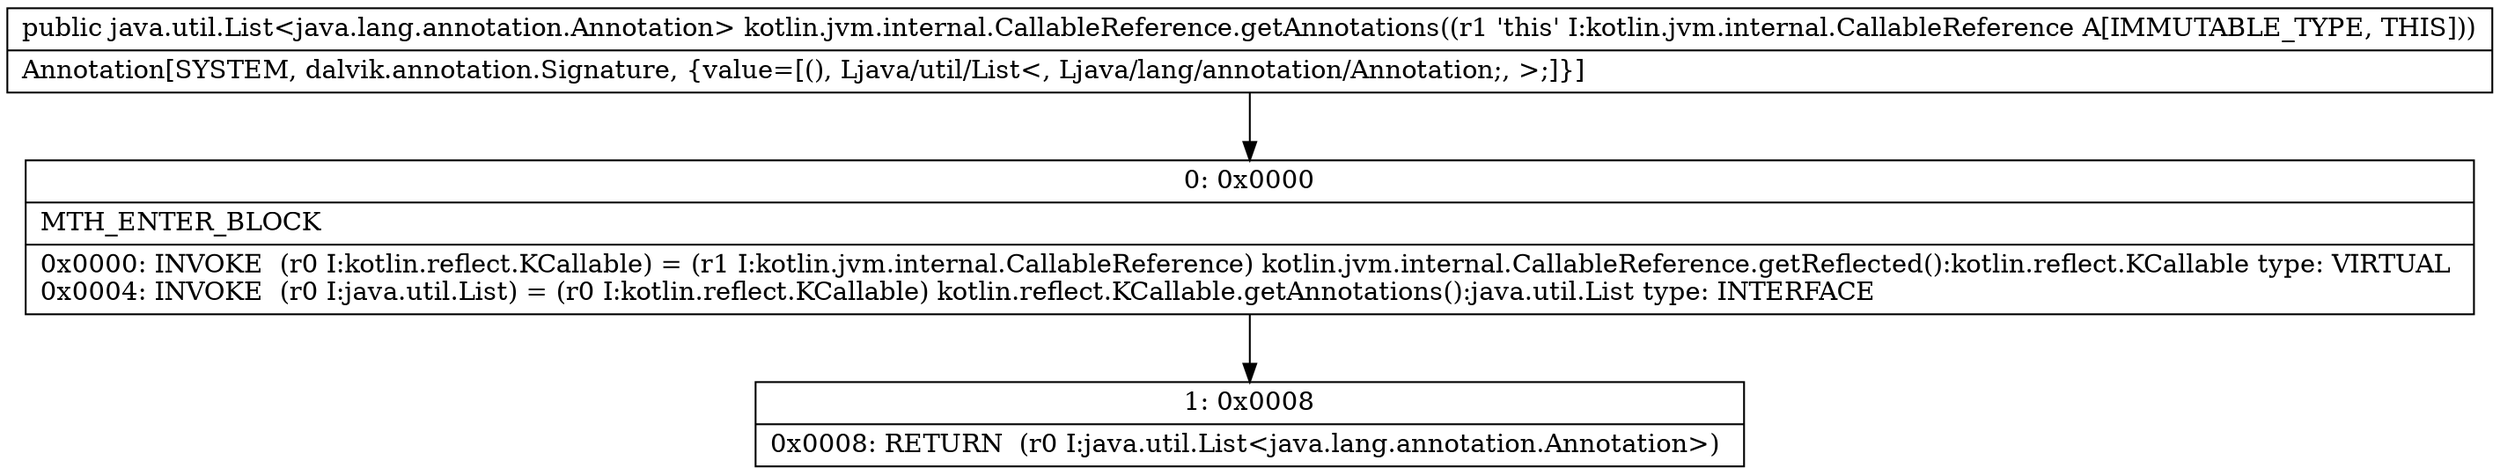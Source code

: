 digraph "CFG forkotlin.jvm.internal.CallableReference.getAnnotations()Ljava\/util\/List;" {
Node_0 [shape=record,label="{0\:\ 0x0000|MTH_ENTER_BLOCK\l|0x0000: INVOKE  (r0 I:kotlin.reflect.KCallable) = (r1 I:kotlin.jvm.internal.CallableReference) kotlin.jvm.internal.CallableReference.getReflected():kotlin.reflect.KCallable type: VIRTUAL \l0x0004: INVOKE  (r0 I:java.util.List) = (r0 I:kotlin.reflect.KCallable) kotlin.reflect.KCallable.getAnnotations():java.util.List type: INTERFACE \l}"];
Node_1 [shape=record,label="{1\:\ 0x0008|0x0008: RETURN  (r0 I:java.util.List\<java.lang.annotation.Annotation\>) \l}"];
MethodNode[shape=record,label="{public java.util.List\<java.lang.annotation.Annotation\> kotlin.jvm.internal.CallableReference.getAnnotations((r1 'this' I:kotlin.jvm.internal.CallableReference A[IMMUTABLE_TYPE, THIS]))  | Annotation[SYSTEM, dalvik.annotation.Signature, \{value=[(), Ljava\/util\/List\<, Ljava\/lang\/annotation\/Annotation;, \>;]\}]\l}"];
MethodNode -> Node_0;
Node_0 -> Node_1;
}


